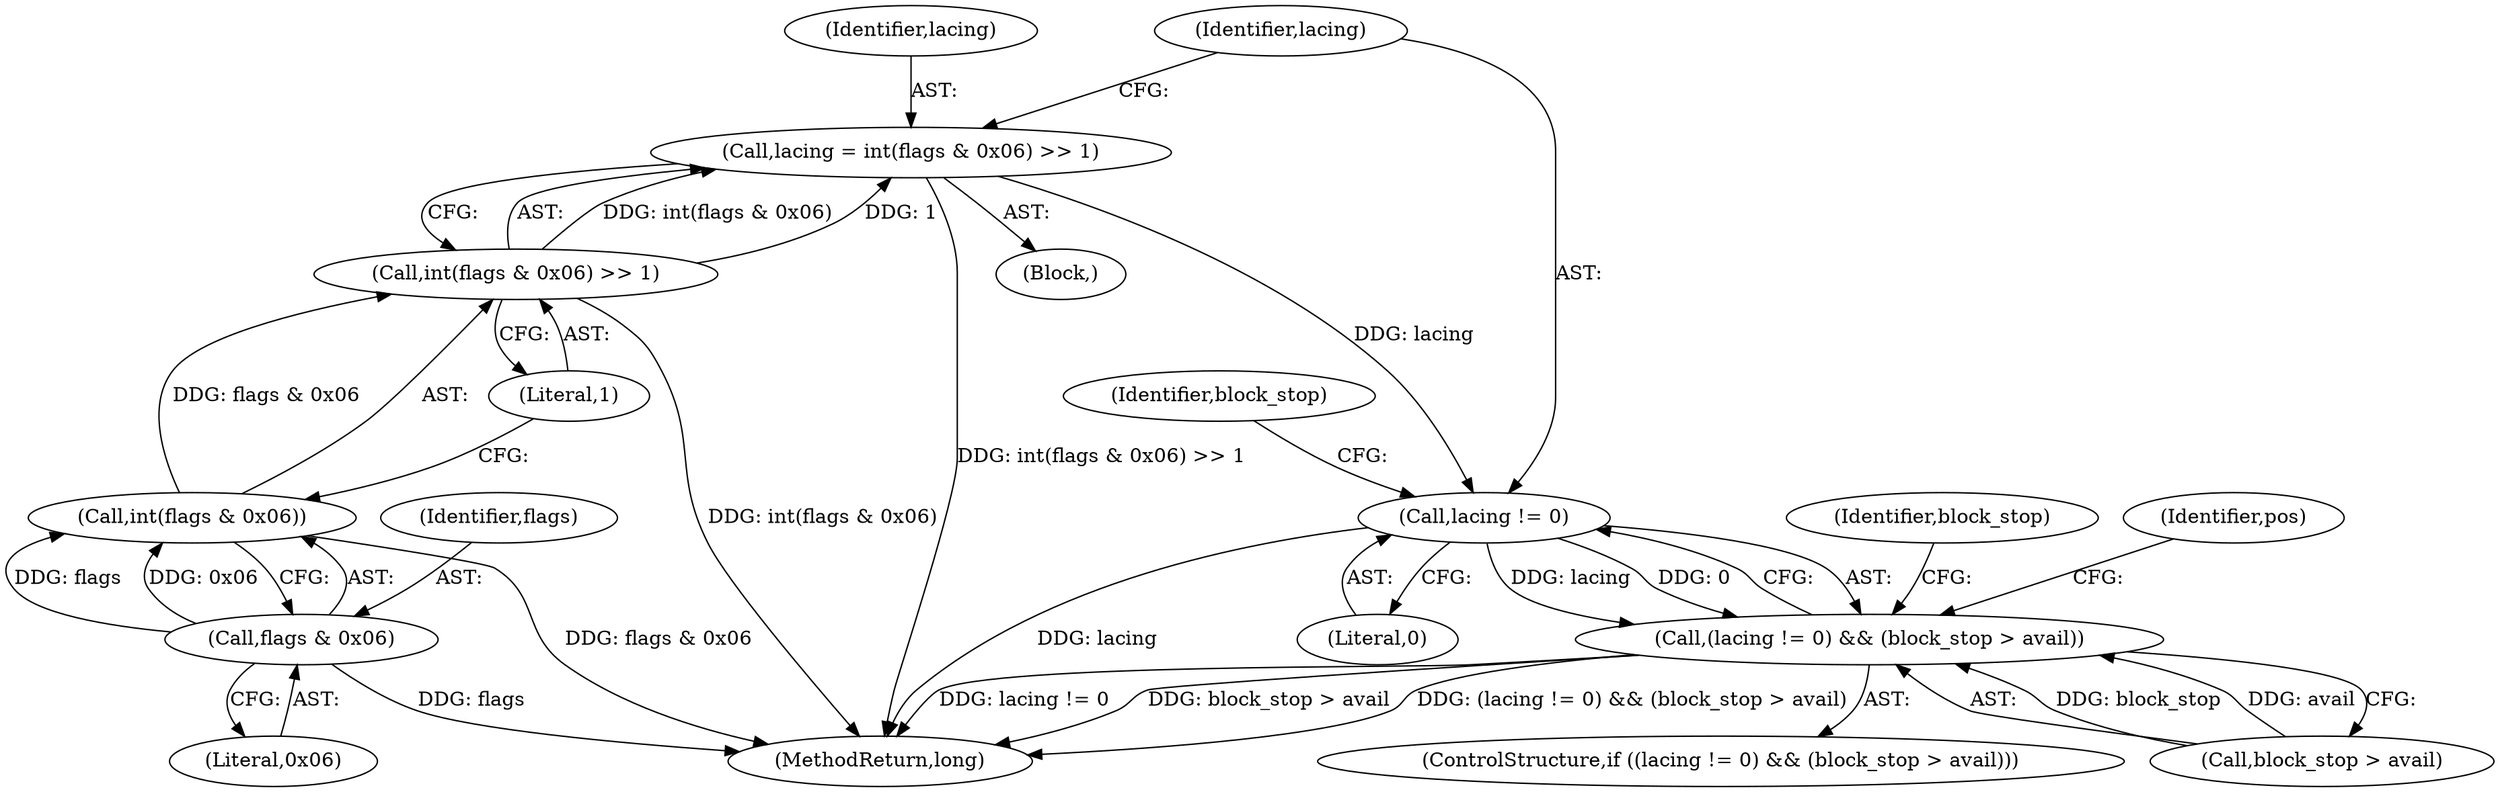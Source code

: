 digraph "0_Android_cc274e2abe8b2a6698a5c47d8aa4bb45f1f9538d_45@API" {
"1000549" [label="(Call,lacing = int(flags & 0x06) >> 1)"];
"1000551" [label="(Call,int(flags & 0x06) >> 1)"];
"1000552" [label="(Call,int(flags & 0x06))"];
"1000553" [label="(Call,flags & 0x06)"];
"1000559" [label="(Call,lacing != 0)"];
"1000558" [label="(Call,(lacing != 0) && (block_stop > avail))"];
"1000562" [label="(Call,block_stop > avail)"];
"1000549" [label="(Call,lacing = int(flags & 0x06) >> 1)"];
"1000572" [label="(Identifier,pos)"];
"1000552" [label="(Call,int(flags & 0x06))"];
"1000555" [label="(Literal,0x06)"];
"1000557" [label="(ControlStructure,if ((lacing != 0) && (block_stop > avail)))"];
"1000551" [label="(Call,int(flags & 0x06) >> 1)"];
"1000558" [label="(Call,(lacing != 0) && (block_stop > avail))"];
"1000563" [label="(Identifier,block_stop)"];
"1000554" [label="(Identifier,flags)"];
"1000567" [label="(Identifier,block_stop)"];
"1000553" [label="(Call,flags & 0x06)"];
"1000199" [label="(Block,)"];
"1000561" [label="(Literal,0)"];
"1000560" [label="(Identifier,lacing)"];
"1000550" [label="(Identifier,lacing)"];
"1000604" [label="(MethodReturn,long)"];
"1000556" [label="(Literal,1)"];
"1000559" [label="(Call,lacing != 0)"];
"1000549" -> "1000199"  [label="AST: "];
"1000549" -> "1000551"  [label="CFG: "];
"1000550" -> "1000549"  [label="AST: "];
"1000551" -> "1000549"  [label="AST: "];
"1000560" -> "1000549"  [label="CFG: "];
"1000549" -> "1000604"  [label="DDG: int(flags & 0x06) >> 1"];
"1000551" -> "1000549"  [label="DDG: int(flags & 0x06)"];
"1000551" -> "1000549"  [label="DDG: 1"];
"1000549" -> "1000559"  [label="DDG: lacing"];
"1000551" -> "1000556"  [label="CFG: "];
"1000552" -> "1000551"  [label="AST: "];
"1000556" -> "1000551"  [label="AST: "];
"1000551" -> "1000604"  [label="DDG: int(flags & 0x06)"];
"1000552" -> "1000551"  [label="DDG: flags & 0x06"];
"1000552" -> "1000553"  [label="CFG: "];
"1000553" -> "1000552"  [label="AST: "];
"1000556" -> "1000552"  [label="CFG: "];
"1000552" -> "1000604"  [label="DDG: flags & 0x06"];
"1000553" -> "1000552"  [label="DDG: flags"];
"1000553" -> "1000552"  [label="DDG: 0x06"];
"1000553" -> "1000555"  [label="CFG: "];
"1000554" -> "1000553"  [label="AST: "];
"1000555" -> "1000553"  [label="AST: "];
"1000553" -> "1000604"  [label="DDG: flags"];
"1000559" -> "1000558"  [label="AST: "];
"1000559" -> "1000561"  [label="CFG: "];
"1000560" -> "1000559"  [label="AST: "];
"1000561" -> "1000559"  [label="AST: "];
"1000563" -> "1000559"  [label="CFG: "];
"1000558" -> "1000559"  [label="CFG: "];
"1000559" -> "1000604"  [label="DDG: lacing"];
"1000559" -> "1000558"  [label="DDG: lacing"];
"1000559" -> "1000558"  [label="DDG: 0"];
"1000558" -> "1000557"  [label="AST: "];
"1000558" -> "1000562"  [label="CFG: "];
"1000562" -> "1000558"  [label="AST: "];
"1000567" -> "1000558"  [label="CFG: "];
"1000572" -> "1000558"  [label="CFG: "];
"1000558" -> "1000604"  [label="DDG: block_stop > avail"];
"1000558" -> "1000604"  [label="DDG: (lacing != 0) && (block_stop > avail)"];
"1000558" -> "1000604"  [label="DDG: lacing != 0"];
"1000562" -> "1000558"  [label="DDG: block_stop"];
"1000562" -> "1000558"  [label="DDG: avail"];
}
